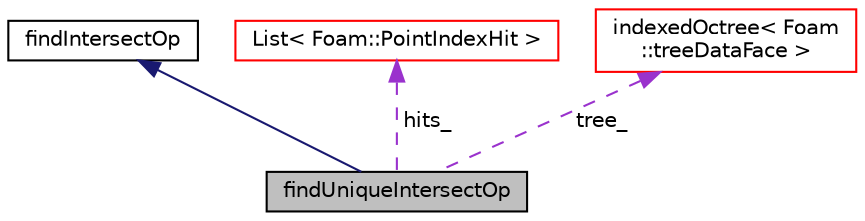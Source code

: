 digraph "findUniqueIntersectOp"
{
  bgcolor="transparent";
  edge [fontname="Helvetica",fontsize="10",labelfontname="Helvetica",labelfontsize="10"];
  node [fontname="Helvetica",fontsize="10",shape=record];
  Node1 [label="findUniqueIntersectOp",height=0.2,width=0.4,color="black", fillcolor="grey75", style="filled" fontcolor="black"];
  Node2 -> Node1 [dir="back",color="midnightblue",fontsize="10",style="solid",fontname="Helvetica"];
  Node2 [label="findIntersectOp",height=0.2,width=0.4,color="black",URL="$classFoam_1_1treeDataFace_1_1findIntersectOp.html"];
  Node3 -> Node1 [dir="back",color="darkorchid3",fontsize="10",style="dashed",label=" hits_" ,fontname="Helvetica"];
  Node3 [label="List\< Foam::PointIndexHit \>",height=0.2,width=0.4,color="red",URL="$classFoam_1_1List.html"];
  Node4 -> Node1 [dir="back",color="darkorchid3",fontsize="10",style="dashed",label=" tree_" ,fontname="Helvetica"];
  Node4 [label="indexedOctree\< Foam\l::treeDataFace \>",height=0.2,width=0.4,color="red",URL="$classFoam_1_1indexedOctree.html"];
}

